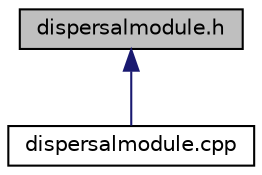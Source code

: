 digraph "dispersalmodule.h"
{
  edge [fontname="Helvetica",fontsize="10",labelfontname="Helvetica",labelfontsize="10"];
  node [fontname="Helvetica",fontsize="10",shape=record];
  Node1 [label="dispersalmodule.h",height=0.2,width=0.4,color="black", fillcolor="grey75", style="filled", fontcolor="black"];
  Node1 -> Node2 [dir="back",color="midnightblue",fontsize="10",style="solid"];
  Node2 [label="dispersalmodule.cpp",height=0.2,width=0.4,color="black", fillcolor="white", style="filled",URL="$dispersalmodule_8cpp.html",tooltip="Contains the functions for testing dispersal methods using efficient c++ routines. "];
}
